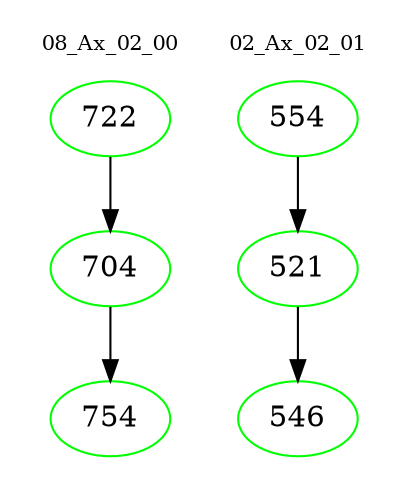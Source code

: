 digraph{
subgraph cluster_0 {
color = white
label = "08_Ax_02_00";
fontsize=10;
T0_722 [label="722", color="green"]
T0_722 -> T0_704 [color="black"]
T0_704 [label="704", color="green"]
T0_704 -> T0_754 [color="black"]
T0_754 [label="754", color="green"]
}
subgraph cluster_1 {
color = white
label = "02_Ax_02_01";
fontsize=10;
T1_554 [label="554", color="green"]
T1_554 -> T1_521 [color="black"]
T1_521 [label="521", color="green"]
T1_521 -> T1_546 [color="black"]
T1_546 [label="546", color="green"]
}
}
